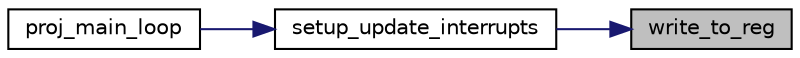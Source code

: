 digraph "write_to_reg"
{
 // LATEX_PDF_SIZE
  edge [fontname="Helvetica",fontsize="10",labelfontname="Helvetica",labelfontsize="10"];
  node [fontname="Helvetica",fontsize="10",shape=record];
  rankdir="RL";
  Node1 [label="write_to_reg",height=0.2,width=0.4,color="black", fillcolor="grey75", style="filled", fontcolor="black",tooltip="writes the given value to the given RTC register"];
  Node1 -> Node2 [dir="back",color="midnightblue",fontsize="10",style="solid"];
  Node2 [label="setup_update_interrupts",height=0.2,width=0.4,color="black", fillcolor="white", style="filled",URL="$group__rtc.html#ga430c89f38c7cfff176948c443c57560f",tooltip="sets up the RTC with some default operation values"];
  Node2 -> Node3 [dir="back",color="midnightblue",fontsize="10",style="solid"];
  Node3 [label="proj_main_loop",height=0.2,width=0.4,color="black", fillcolor="white", style="filled",URL="$proj_8c.html#a2a16f651eccbd248e1ad3b3b924b143b",tooltip=" "];
}
